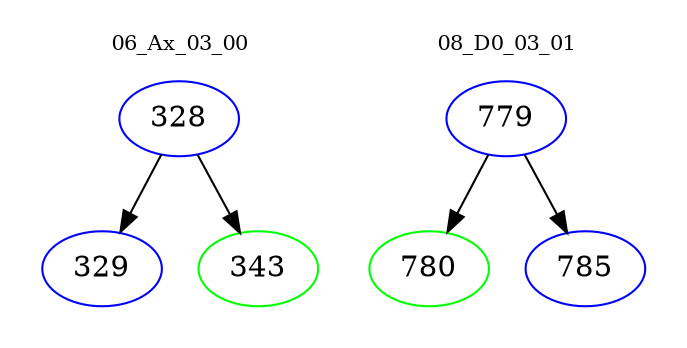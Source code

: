 digraph{
subgraph cluster_0 {
color = white
label = "06_Ax_03_00";
fontsize=10;
T0_328 [label="328", color="blue"]
T0_328 -> T0_329 [color="black"]
T0_329 [label="329", color="blue"]
T0_328 -> T0_343 [color="black"]
T0_343 [label="343", color="green"]
}
subgraph cluster_1 {
color = white
label = "08_D0_03_01";
fontsize=10;
T1_779 [label="779", color="blue"]
T1_779 -> T1_780 [color="black"]
T1_780 [label="780", color="green"]
T1_779 -> T1_785 [color="black"]
T1_785 [label="785", color="blue"]
}
}
